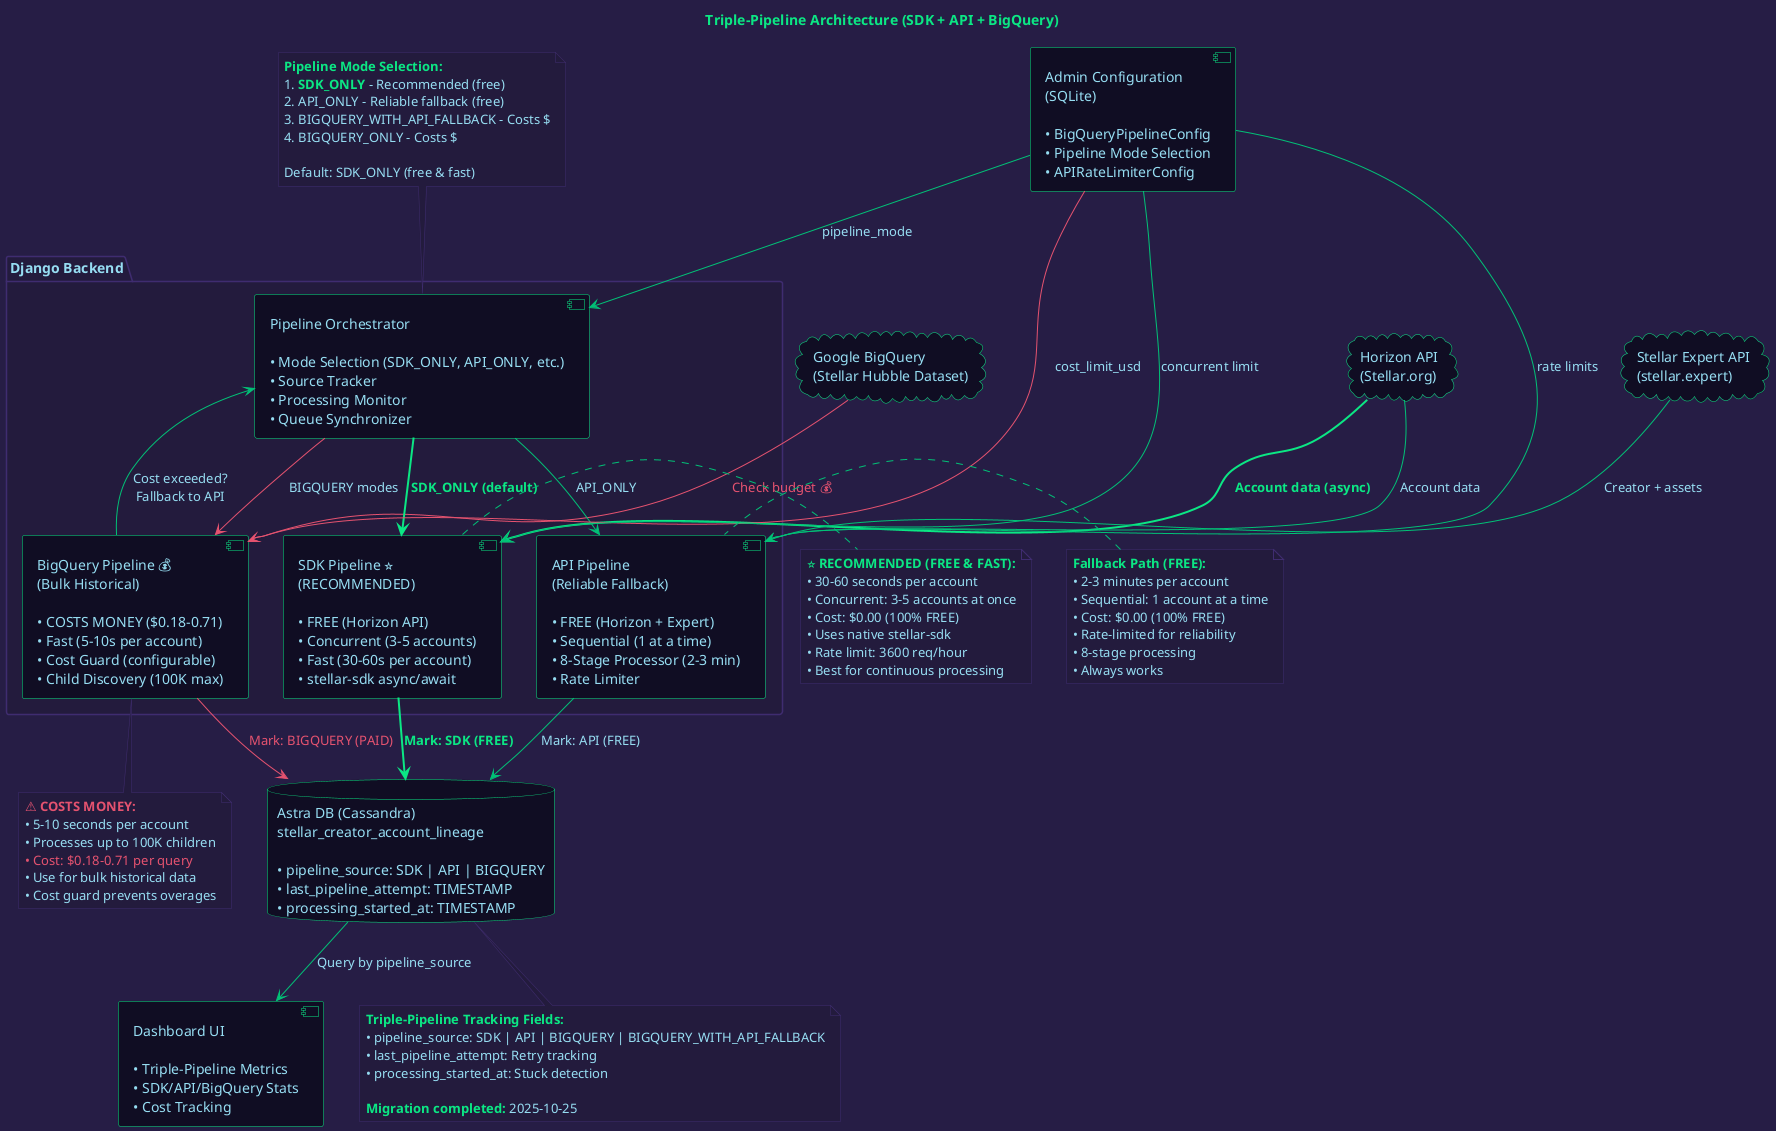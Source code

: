 @startuml 09_triple_pipeline_architecture

skinparam backgroundColor #261D45
skinparam defaultFontColor #96DDF2

skinparam component {
  BackgroundColor #100D23
  BorderColor #0BE784
  FontColor #96DDF2
  ArrowColor #01C176
}

skinparam cloud {
  BackgroundColor #100D23
  BorderColor #0BE784
  FontColor #96DDF2
}

skinparam database {
  BackgroundColor #100D23
  BorderColor #0BE784
  FontColor #96DDF2
}

skinparam package {
  BackgroundColor #231B3D
  BorderColor #3f2c70
  FontColor #96DDF2
}

skinparam note {
  BackgroundColor #231B3D
  BorderColor #3f2c70
  FontColor #96DDF2
}

title <color:#0BE784>Triple-Pipeline Architecture (SDK + API + BigQuery)

' External Services
cloud "Google BigQuery\n(Stellar Hubble Dataset)" as BigQuery
cloud "Horizon API\n(Stellar.org)" as Horizon
cloud "Stellar Expert API\n(stellar.expert)" as Expert

' Django Backend Components
package "Django Backend" #231B3D {
  component "SDK Pipeline ⭐\n(RECOMMENDED)\n\n• FREE (Horizon API)\n• Concurrent (3-5 accounts)\n• Fast (30-60s per account)\n• stellar-sdk async/await" as SDKPipeline
  component "API Pipeline\n(Reliable Fallback)\n\n• FREE (Horizon + Expert)\n• Sequential (1 at a time)\n• 8-Stage Processor (2-3 min)\n• Rate Limiter" as APIPipeline
  component "BigQuery Pipeline 💰\n(Bulk Historical)\n\n• COSTS MONEY ($0.18-0.71)\n• Fast (5-10s per account)\n• Cost Guard (configurable)\n• Child Discovery (100K max)" as BQPipeline
  component "Pipeline Orchestrator\n\n• Mode Selection (SDK_ONLY, API_ONLY, etc.)\n• Source Tracker\n• Processing Monitor\n• Queue Synchronizer" as Orchestrator
}

' Database
database "Astra DB (Cassandra)\nstellar_creator_account_lineage\n\n• pipeline_source: SDK | API | BIGQUERY\n• last_pipeline_attempt: TIMESTAMP\n• processing_started_at: TIMESTAMP" as Cassandra

' Configuration
component "Admin Configuration\n(SQLite)\n\n• BigQueryPipelineConfig\n• Pipeline Mode Selection\n• APIRateLimiterConfig" as Admin

' Dashboard
component "Dashboard UI\n\n• Triple-Pipeline Metrics\n• SDK/API/BigQuery Stats\n• Cost Tracking" as Dashboard

' SDK Pipeline flow (recommended path)
Horizon -[#0BE784,bold]-> SDKPipeline : <color:#0BE784><b>Account data (async)</b>
SDKPipeline -[#0BE784,bold]-> Cassandra : <color:#0BE784><b>Mark: SDK (FREE)</b>

' API Pipeline flow (fallback path)
Horizon -[#01C176]-> APIPipeline : Account data
Expert -[#01C176]-> APIPipeline : Creator + assets
APIPipeline -[#01C176]-> Cassandra : <color:#96DDF2>Mark: API (FREE)

' BigQuery Pipeline flow (optional paid path)
BigQuery -[#E5526F]-> BQPipeline : <color:#E5526F>Check budget 💰
BQPipeline -[#E5526F]-> Cassandra : <color:#E5526F>Mark: BIGQUERY (PAID)
BQPipeline -[#01C176]-> Orchestrator : <color:#96DDF2>Cost exceeded?\n<color:#96DDF2>Fallback to API

' Orchestrator routing
Orchestrator -[#0BE784,bold]-> SDKPipeline : <color:#0BE784><b>SDK_ONLY (default)</b>
Orchestrator -[#01C176]-> APIPipeline : API_ONLY
Orchestrator -[#E5526F]-> BQPipeline : BIGQUERY modes

' Configuration flows
Admin -[#01C176]-> Orchestrator : pipeline_mode
Admin -[#E5526F]-> BQPipeline : cost_limit_usd
Admin -[#01C176]-> APIPipeline : rate limits
Admin -[#01C176]-> SDKPipeline : concurrent limit

' Dashboard display
Cassandra -[#01C176]-> Dashboard : Query by pipeline_source

' Performance annotations
note right of SDKPipeline #231B3D
  <color:#0BE784><b>⭐ RECOMMENDED (FREE & FAST):</b></color>
  <color:#96DDF2>• 30-60 seconds per account
  <color:#96DDF2>• Concurrent: 3-5 accounts at once
  <color:#96DDF2>• Cost: $0.00 (100% FREE)
  <color:#96DDF2>• Uses native stellar-sdk
  <color:#96DDF2>• Rate limit: 3600 req/hour
  <color:#96DDF2>• Best for continuous processing
end note

note left of APIPipeline #231B3D
  <color:#0BE784><b>Fallback Path (FREE):</b></color>
  <color:#96DDF2>• 2-3 minutes per account
  <color:#96DDF2>• Sequential: 1 account at a time
  <color:#96DDF2>• Cost: $0.00 (100% FREE)
  <color:#96DDF2>• Rate-limited for reliability
  <color:#96DDF2>• 8-stage processing
  <color:#96DDF2>• Always works
end note

note bottom of BQPipeline #231B3D
  <color:#E5526F><b>⚠️ COSTS MONEY:</b></color>
  <color:#96DDF2>• 5-10 seconds per account
  <color:#96DDF2>• Processes up to 100K children
  <color:#E5526F>• Cost: $0.18-0.71 per query
  <color:#96DDF2>• Use for bulk historical data
  <color:#96DDF2>• Cost guard prevents overages
end note

note bottom of Cassandra #231B3D
  <color:#0BE784><b>Triple-Pipeline Tracking Fields:</b></color>
  <color:#96DDF2>• pipeline_source: SDK | API | BIGQUERY | BIGQUERY_WITH_API_FALLBACK
  <color:#96DDF2>• last_pipeline_attempt: Retry tracking
  <color:#96DDF2>• processing_started_at: Stuck detection
  
  <color:#0BE784><b>Migration completed:</b></color> <color:#96DDF2>2025-10-25</color>
end note

note top of Orchestrator #231B3D
  <color:#0BE784><b>Pipeline Mode Selection:</b></color>
  <color:#96DDF2>1. <color:#0BE784><b>SDK_ONLY</b></color> - Recommended (free)
  <color:#96DDF2>2. API_ONLY - Reliable fallback (free)
  <color:#96DDF2>3. BIGQUERY_WITH_API_FALLBACK - Costs $
  <color:#96DDF2>4. BIGQUERY_ONLY - Costs $
  <color:#96DDF2>
  <color:#96DDF2>Default: SDK_ONLY (free & fast)
end note

@enduml
